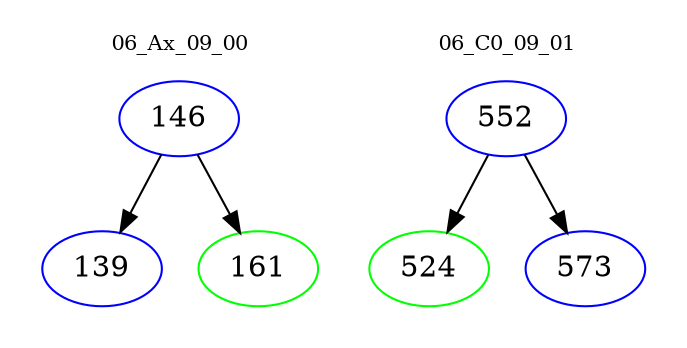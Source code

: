 digraph{
subgraph cluster_0 {
color = white
label = "06_Ax_09_00";
fontsize=10;
T0_146 [label="146", color="blue"]
T0_146 -> T0_139 [color="black"]
T0_139 [label="139", color="blue"]
T0_146 -> T0_161 [color="black"]
T0_161 [label="161", color="green"]
}
subgraph cluster_1 {
color = white
label = "06_C0_09_01";
fontsize=10;
T1_552 [label="552", color="blue"]
T1_552 -> T1_524 [color="black"]
T1_524 [label="524", color="green"]
T1_552 -> T1_573 [color="black"]
T1_573 [label="573", color="blue"]
}
}
